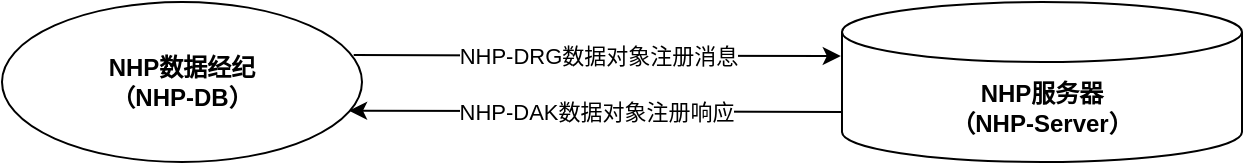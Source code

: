 <mxfile version="26.2.14">
  <diagram name="第 1 页" id="cxOIMT9CrhXrCGaVQ_hj">
    <mxGraphModel dx="1072" dy="567" grid="1" gridSize="10" guides="1" tooltips="1" connect="1" arrows="1" fold="1" page="1" pageScale="1" pageWidth="1654" pageHeight="1169" math="0" shadow="0">
      <root>
        <mxCell id="0" />
        <mxCell id="1" parent="0" />
        <mxCell id="cnqvoqYelQEDcmGMp8Uq-1" value="&lt;b&gt;NHP服务器&lt;/b&gt;&lt;div&gt;&lt;b&gt;（NHP-Server）&lt;/b&gt;&lt;/div&gt;" style="shape=cylinder3;whiteSpace=wrap;html=1;boundedLbl=1;backgroundOutline=1;size=15;fillColor=none;" vertex="1" parent="1">
          <mxGeometry x="640" y="110" width="200" height="80" as="geometry" />
        </mxCell>
        <mxCell id="cnqvoqYelQEDcmGMp8Uq-2" value="&lt;b&gt;NHP数据经纪&lt;/b&gt;&lt;div&gt;&lt;b&gt;（NHP-DB）&lt;/b&gt;&lt;/div&gt;" style="ellipse;whiteSpace=wrap;html=1;fillColor=none;" vertex="1" parent="1">
          <mxGeometry x="220" y="110" width="180" height="80" as="geometry" />
        </mxCell>
        <mxCell id="cnqvoqYelQEDcmGMp8Uq-3" value="" style="endArrow=classic;html=1;rounded=0;exitX=0.977;exitY=0.332;exitDx=0;exitDy=0;entryX=-0.003;entryY=0.263;entryDx=0;entryDy=0;entryPerimeter=0;exitPerimeter=0;" edge="1" parent="1" source="cnqvoqYelQEDcmGMp8Uq-2">
          <mxGeometry relative="1" as="geometry">
            <mxPoint x="390.64" y="136.4" as="sourcePoint" />
            <mxPoint x="639.4" y="137.04" as="targetPoint" />
          </mxGeometry>
        </mxCell>
        <mxCell id="cnqvoqYelQEDcmGMp8Uq-4" value="NHP-DRG数据对象注册消息" style="edgeLabel;resizable=0;html=1;;align=center;verticalAlign=middle;" connectable="0" vertex="1" parent="cnqvoqYelQEDcmGMp8Uq-3">
          <mxGeometry relative="1" as="geometry" />
        </mxCell>
        <mxCell id="cnqvoqYelQEDcmGMp8Uq-5" value="" style="endArrow=classic;html=1;rounded=0;entryX=0.964;entryY=0.679;entryDx=0;entryDy=0;entryPerimeter=0;exitX=0;exitY=0.625;exitDx=0;exitDy=0;exitPerimeter=0;" edge="1" parent="1" target="cnqvoqYelQEDcmGMp8Uq-2">
          <mxGeometry relative="1" as="geometry">
            <mxPoint x="640.0" y="165.0" as="sourcePoint" />
            <mxPoint x="400.0" y="165.0" as="targetPoint" />
          </mxGeometry>
        </mxCell>
        <mxCell id="cnqvoqYelQEDcmGMp8Uq-6" value="NHP-DAK数据对象注册响应" style="edgeLabel;resizable=0;html=1;;align=center;verticalAlign=middle;" connectable="0" vertex="1" parent="cnqvoqYelQEDcmGMp8Uq-5">
          <mxGeometry relative="1" as="geometry" />
        </mxCell>
      </root>
    </mxGraphModel>
  </diagram>
</mxfile>

